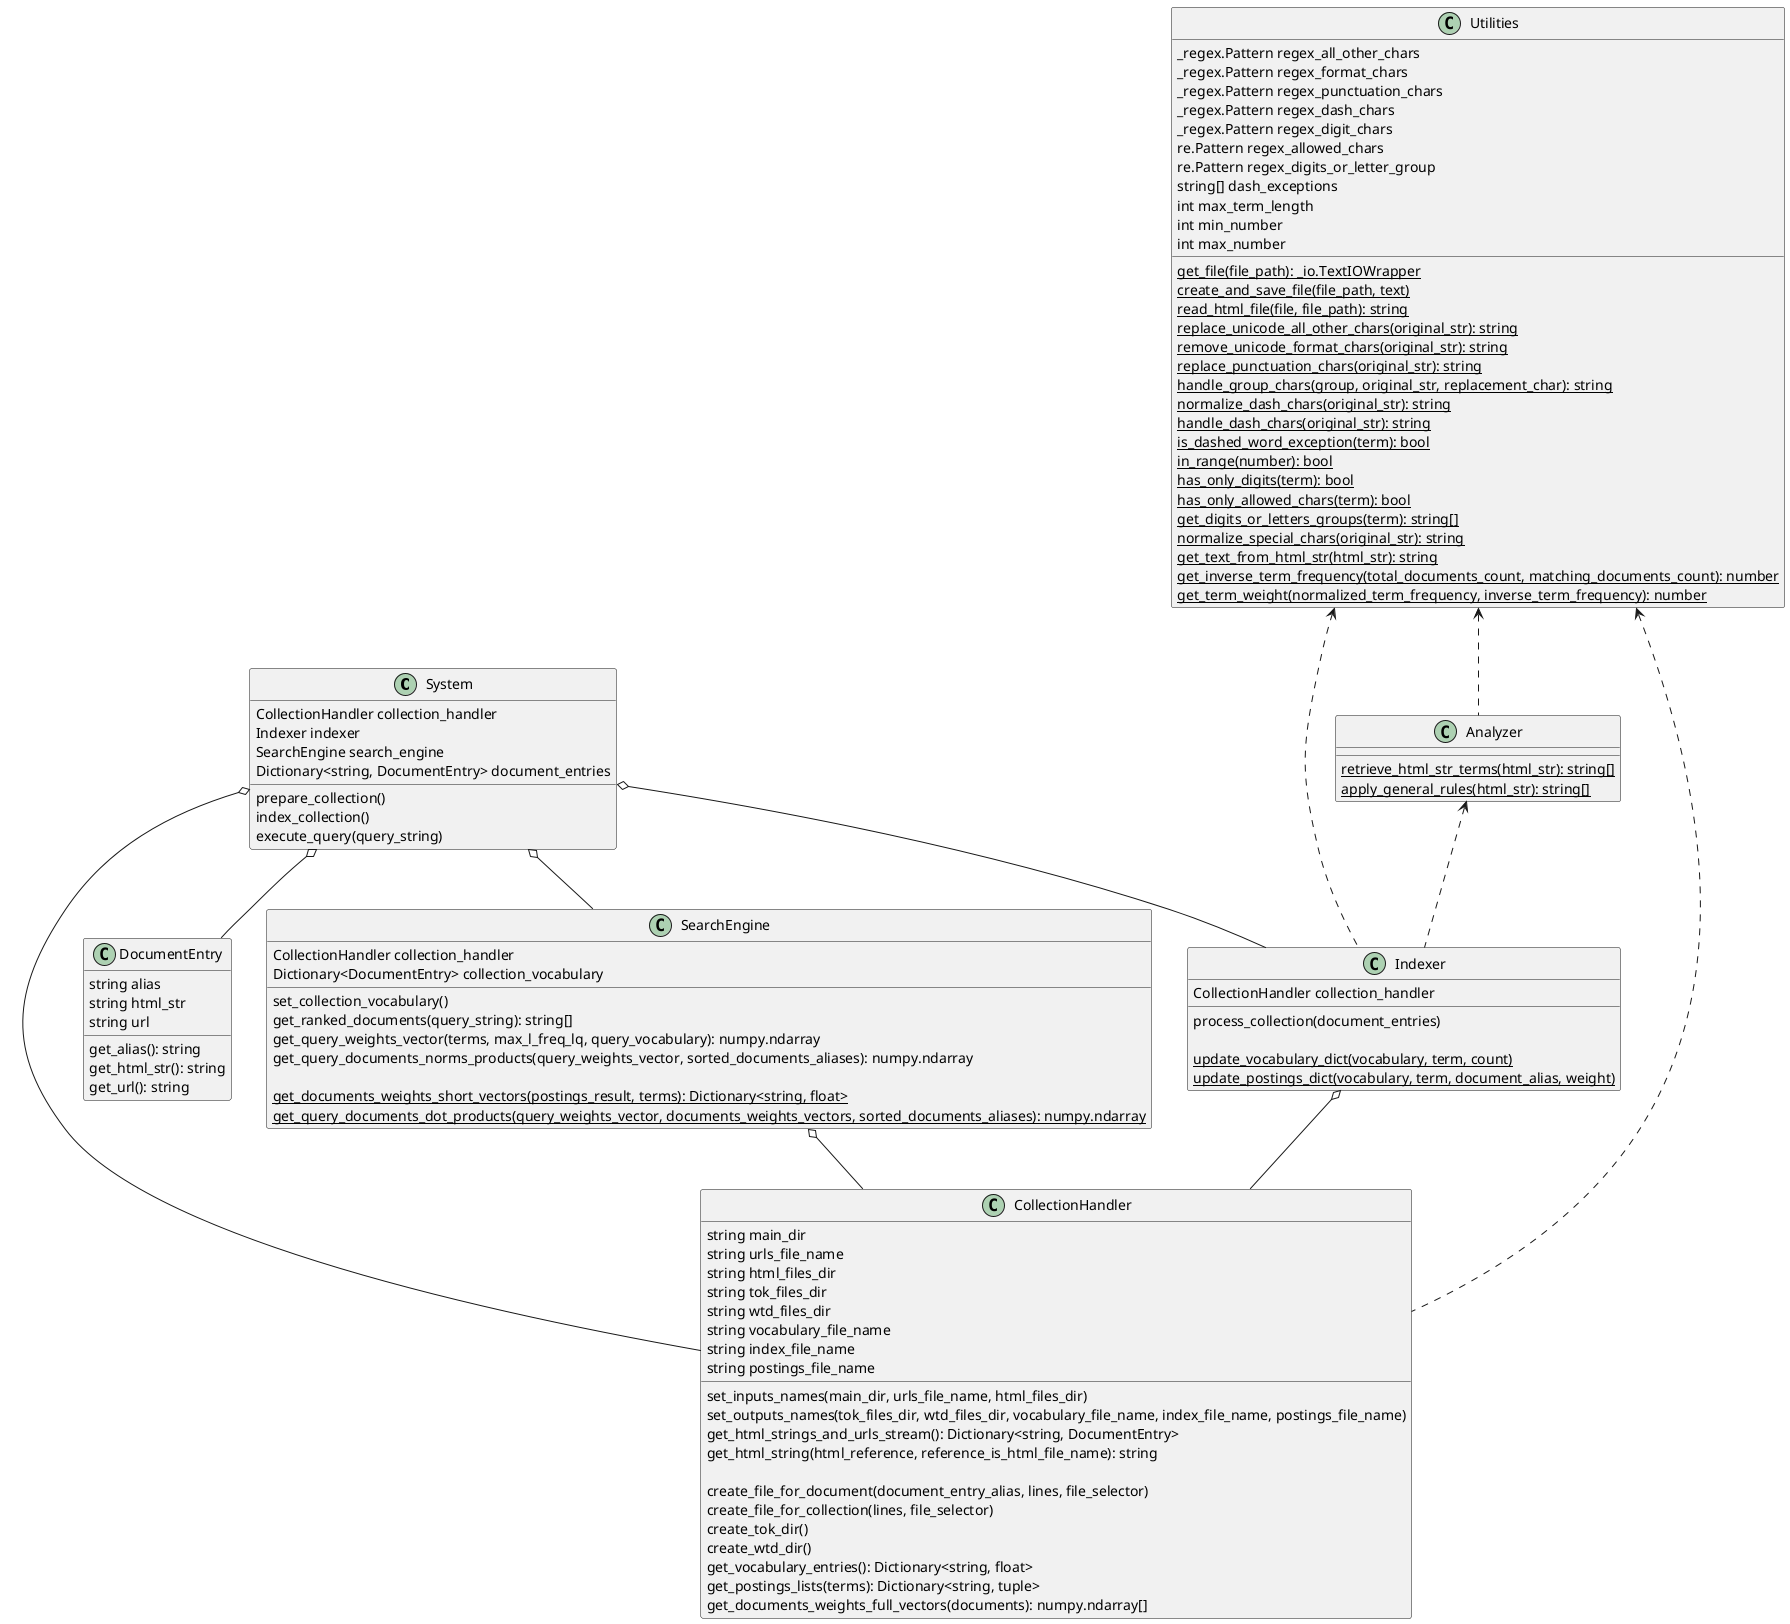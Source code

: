 @startuml
System o-- CollectionHandler
System o-- Indexer
System o-- DocumentEntry
System o-- SearchEngine
Indexer o-- CollectionHandler
SearchEngine o-- CollectionHandler
Utilities <.. CollectionHandler
Utilities <.. Indexer
Utilities <.. Analyzer
Analyzer <.. Indexer

class System {
    CollectionHandler collection_handler
    Indexer indexer
    SearchEngine search_engine
    Dictionary<string, DocumentEntry> document_entries

    prepare_collection()
    index_collection()
    execute_query(query_string)
}

class SearchEngine {
    CollectionHandler collection_handler
    Dictionary<DocumentEntry> collection_vocabulary

    set_collection_vocabulary()
    get_ranked_documents(query_string): string[]
    get_query_weights_vector(terms, max_l_freq_lq, query_vocabulary): numpy.ndarray
    get_query_documents_norms_products(query_weights_vector, sorted_documents_aliases): numpy.ndarray

    {static}get_documents_weights_short_vectors(postings_result, terms): Dictionary<string, float>
    {static}get_query_documents_dot_products(query_weights_vector, documents_weights_vectors, sorted_documents_aliases): numpy.ndarray
}

class Indexer {
    CollectionHandler collection_handler

    process_collection(document_entries)

    {static}update_vocabulary_dict(vocabulary, term, count)
    {static}update_postings_dict(vocabulary, term, document_alias, weight)
}

class Analyzer {
    {static}retrieve_html_str_terms(html_str): string[]
    {static}apply_general_rules(html_str): string[]
}

class CollectionHandler {
    string main_dir
    string urls_file_name
    string html_files_dir
    string tok_files_dir
    string wtd_files_dir
    string vocabulary_file_name
    string index_file_name
    string postings_file_name

    set_inputs_names(main_dir, urls_file_name, html_files_dir)
    set_outputs_names(tok_files_dir, wtd_files_dir, vocabulary_file_name, index_file_name, postings_file_name)
    get_html_strings_and_urls_stream(): Dictionary<string, DocumentEntry>
    get_html_string(html_reference, reference_is_html_file_name): string

    create_file_for_document(document_entry_alias, lines, file_selector)
    create_file_for_collection(lines, file_selector)
    create_tok_dir()
    create_wtd_dir()
    get_vocabulary_entries(): Dictionary<string, float>
    get_postings_lists(terms): Dictionary<string, tuple>
    get_documents_weights_full_vectors(documents): numpy.ndarray[]
}

class DocumentEntry {
        string alias
        string html_str
        string url

        get_alias(): string
        get_html_str(): string
        get_url(): string
}

class Utilities {
    _regex.Pattern regex_all_other_chars
    _regex.Pattern regex_format_chars
    _regex.Pattern regex_punctuation_chars
    _regex.Pattern regex_dash_chars
    _regex.Pattern regex_digit_chars
    re.Pattern regex_allowed_chars
    re.Pattern regex_digits_or_letter_group
    string[] dash_exceptions
    int max_term_length
    int min_number
    int max_number

    {static} get_file(file_path): _io.TextIOWrapper
    {static} create_and_save_file(file_path, text)
    {static} read_html_file(file, file_path): string
    {static} replace_unicode_all_other_chars(original_str): string
    {static} remove_unicode_format_chars(original_str): string
    {static} replace_punctuation_chars(original_str): string
    {static} handle_group_chars(group, original_str, replacement_char): string
    {static}normalize_dash_chars(original_str): string
    {static}handle_dash_chars(original_str): string
    {static}is_dashed_word_exception(term): bool
    {static}in_range(number): bool
    {static}has_only_digits(term): bool
    {static}has_only_allowed_chars(term): bool
    {static}get_digits_or_letters_groups(term): string[]
    {static}normalize_special_chars(original_str): string
    {static}get_text_from_html_str(html_str): string
    {static}get_inverse_term_frequency(total_documents_count, matching_documents_count): number
    {static}get_term_weight(normalized_term_frequency, inverse_term_frequency): number
}
@enduml